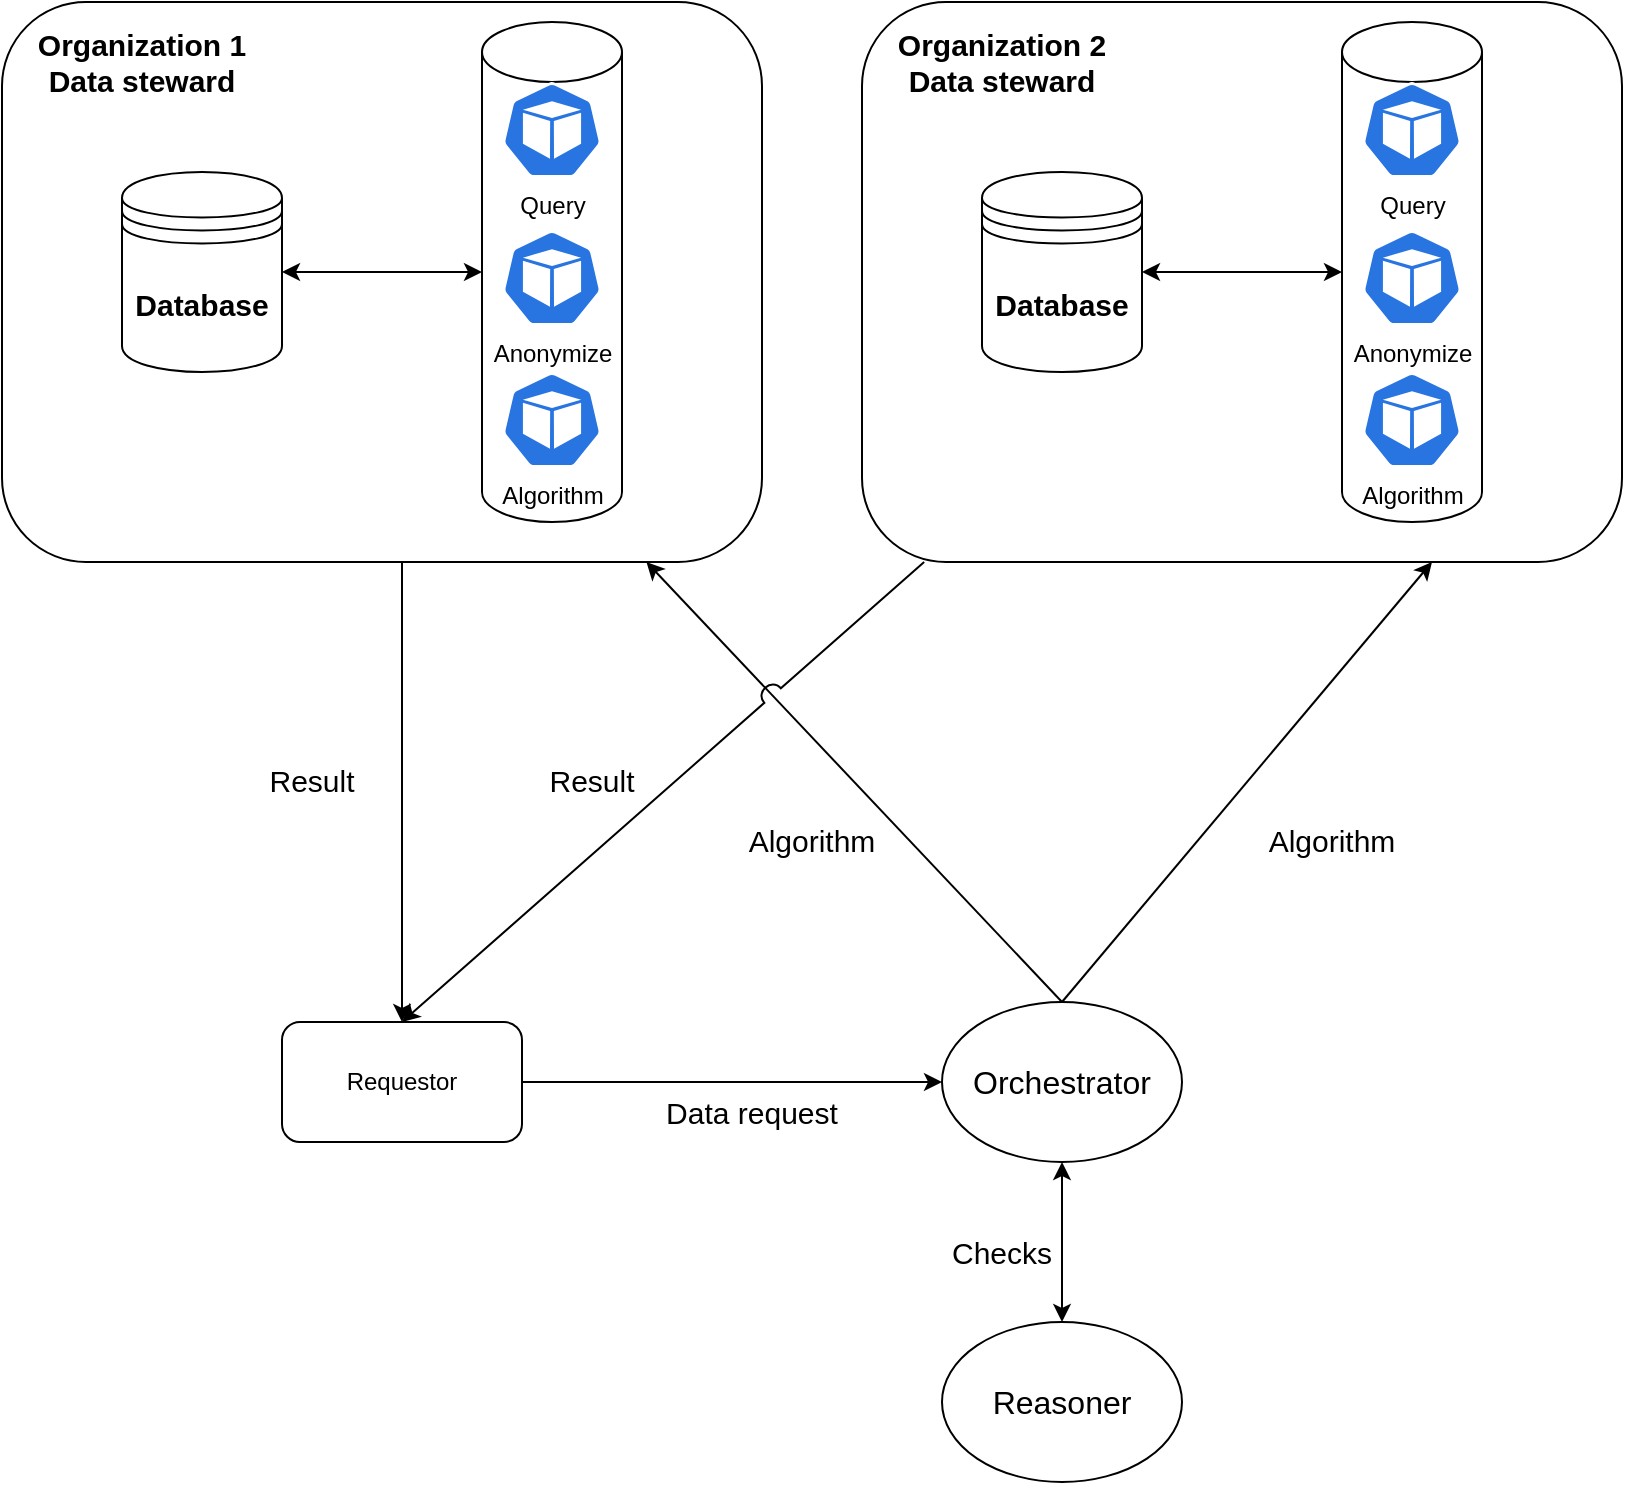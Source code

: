 <mxfile version="21.1.2" type="device">
  <diagram name="Page-1" id="IanU65lXr5YfgjGVrclR">
    <mxGraphModel dx="1818" dy="854" grid="1" gridSize="10" guides="1" tooltips="1" connect="1" arrows="1" fold="1" page="1" pageScale="1" pageWidth="1169" pageHeight="827" math="0" shadow="0">
      <root>
        <mxCell id="0" />
        <mxCell id="1" parent="0" />
        <mxCell id="ejBQTjxxGpx7nVnpFVH0-26" style="edgeStyle=orthogonalEdgeStyle;rounded=0;orthogonalLoop=1;jettySize=auto;html=1;" parent="1" source="ejBQTjxxGpx7nVnpFVH0-2" target="l7ehpIWS_LAEImh4VPKt-16" edge="1">
          <mxGeometry relative="1" as="geometry">
            <Array as="points">
              <mxPoint x="210" y="350" />
              <mxPoint x="210" y="350" />
            </Array>
          </mxGeometry>
        </mxCell>
        <mxCell id="ejBQTjxxGpx7nVnpFVH0-2" value="" style="rounded=1;whiteSpace=wrap;html=1;" parent="1" vertex="1">
          <mxGeometry x="10" y="10" width="380" height="280" as="geometry" />
        </mxCell>
        <mxCell id="ejBQTjxxGpx7nVnpFVH0-6" value="" style="shape=cylinder3;whiteSpace=wrap;html=1;boundedLbl=1;backgroundOutline=1;size=15;" parent="1" vertex="1">
          <mxGeometry x="250" y="20" width="70" height="250" as="geometry" />
        </mxCell>
        <mxCell id="ejBQTjxxGpx7nVnpFVH0-10" style="edgeStyle=orthogonalEdgeStyle;rounded=0;orthogonalLoop=1;jettySize=auto;html=1;entryX=0;entryY=0.5;entryDx=0;entryDy=0;" parent="1" source="l7ehpIWS_LAEImh4VPKt-16" target="ejBQTjxxGpx7nVnpFVH0-9" edge="1">
          <mxGeometry relative="1" as="geometry" />
        </mxCell>
        <mxCell id="l7ehpIWS_LAEImh4VPKt-16" value="Requestor" style="rounded=1;whiteSpace=wrap;html=1;" parent="1" vertex="1">
          <mxGeometry x="150" y="520" width="120" height="60" as="geometry" />
        </mxCell>
        <mxCell id="ejBQTjxxGpx7nVnpFVH0-3" value="&lt;b style=&quot;font-size: 15px;&quot;&gt;Organization 1&lt;br&gt;Data steward&lt;/b&gt;" style="text;html=1;strokeColor=none;fillColor=none;align=center;verticalAlign=middle;whiteSpace=wrap;rounded=0;" parent="1" vertex="1">
          <mxGeometry x="20" y="20" width="120" height="40" as="geometry" />
        </mxCell>
        <mxCell id="ejBQTjxxGpx7nVnpFVH0-4" value="Query" style="sketch=0;html=1;dashed=0;whitespace=wrap;fillColor=#2875E2;strokeColor=#ffffff;points=[[0.005,0.63,0],[0.1,0.2,0],[0.9,0.2,0],[0.5,0,0],[0.995,0.63,0],[0.72,0.99,0],[0.5,1,0],[0.28,0.99,0]];verticalLabelPosition=bottom;align=center;verticalAlign=top;shape=mxgraph.kubernetes.icon;prIcon=pod" parent="1" vertex="1">
          <mxGeometry x="260" y="50" width="50" height="48" as="geometry" />
        </mxCell>
        <mxCell id="ejBQTjxxGpx7nVnpFVH0-5" value="Anonymize" style="sketch=0;html=1;dashed=0;whitespace=wrap;fillColor=#2875E2;strokeColor=#ffffff;points=[[0.005,0.63,0],[0.1,0.2,0],[0.9,0.2,0],[0.5,0,0],[0.995,0.63,0],[0.72,0.99,0],[0.5,1,0],[0.28,0.99,0]];verticalLabelPosition=bottom;align=center;verticalAlign=top;shape=mxgraph.kubernetes.icon;prIcon=pod" parent="1" vertex="1">
          <mxGeometry x="260" y="124" width="50" height="48" as="geometry" />
        </mxCell>
        <mxCell id="ejBQTjxxGpx7nVnpFVH0-8" style="edgeStyle=orthogonalEdgeStyle;rounded=0;orthogonalLoop=1;jettySize=auto;html=1;startArrow=classic;startFill=1;" parent="1" source="ejBQTjxxGpx7nVnpFVH0-7" target="ejBQTjxxGpx7nVnpFVH0-6" edge="1">
          <mxGeometry relative="1" as="geometry" />
        </mxCell>
        <mxCell id="ejBQTjxxGpx7nVnpFVH0-7" value="&lt;font style=&quot;font-size: 15px;&quot;&gt;&lt;b&gt;Database&lt;/b&gt;&lt;/font&gt;" style="shape=datastore;whiteSpace=wrap;html=1;" parent="1" vertex="1">
          <mxGeometry x="70" y="95" width="80" height="100" as="geometry" />
        </mxCell>
        <mxCell id="ejBQTjxxGpx7nVnpFVH0-21" style="rounded=0;orthogonalLoop=1;jettySize=auto;html=1;exitX=0.5;exitY=0;exitDx=0;exitDy=0;" parent="1" source="ejBQTjxxGpx7nVnpFVH0-9" target="ejBQTjxxGpx7nVnpFVH0-2" edge="1">
          <mxGeometry relative="1" as="geometry" />
        </mxCell>
        <mxCell id="ejBQTjxxGpx7nVnpFVH0-22" style="rounded=0;orthogonalLoop=1;jettySize=auto;html=1;entryX=0.75;entryY=1;entryDx=0;entryDy=0;exitX=0.5;exitY=0;exitDx=0;exitDy=0;" parent="1" source="ejBQTjxxGpx7nVnpFVH0-9" target="ejBQTjxxGpx7nVnpFVH0-14" edge="1">
          <mxGeometry relative="1" as="geometry" />
        </mxCell>
        <mxCell id="ejBQTjxxGpx7nVnpFVH0-28" style="edgeStyle=orthogonalEdgeStyle;rounded=0;orthogonalLoop=1;jettySize=auto;html=1;startArrow=classic;startFill=1;" parent="1" source="ejBQTjxxGpx7nVnpFVH0-9" target="ejBQTjxxGpx7nVnpFVH0-27" edge="1">
          <mxGeometry relative="1" as="geometry" />
        </mxCell>
        <mxCell id="ejBQTjxxGpx7nVnpFVH0-9" value="&lt;font style=&quot;font-size: 16px;&quot;&gt;Orchestrator&lt;/font&gt;" style="ellipse;whiteSpace=wrap;html=1;" parent="1" vertex="1">
          <mxGeometry x="480" y="510" width="120" height="80" as="geometry" />
        </mxCell>
        <mxCell id="ejBQTjxxGpx7nVnpFVH0-12" value="&lt;font style=&quot;font-size: 15px;&quot;&gt;Data request&lt;/font&gt;" style="text;html=1;strokeColor=none;fillColor=none;align=center;verticalAlign=middle;whiteSpace=wrap;rounded=0;" parent="1" vertex="1">
          <mxGeometry x="330" y="550" width="110" height="30" as="geometry" />
        </mxCell>
        <mxCell id="ejBQTjxxGpx7nVnpFVH0-25" style="rounded=0;orthogonalLoop=1;jettySize=auto;html=1;jumpStyle=arc;jumpSize=11;entryX=0.5;entryY=0;entryDx=0;entryDy=0;" parent="1" source="ejBQTjxxGpx7nVnpFVH0-14" target="l7ehpIWS_LAEImh4VPKt-16" edge="1">
          <mxGeometry relative="1" as="geometry" />
        </mxCell>
        <mxCell id="ejBQTjxxGpx7nVnpFVH0-14" value="" style="rounded=1;whiteSpace=wrap;html=1;" parent="1" vertex="1">
          <mxGeometry x="440" y="10" width="380" height="280" as="geometry" />
        </mxCell>
        <mxCell id="ejBQTjxxGpx7nVnpFVH0-16" value="&lt;b style=&quot;font-size: 15px;&quot;&gt;Organization 2&lt;br&gt;Data steward&lt;/b&gt;" style="text;html=1;strokeColor=none;fillColor=none;align=center;verticalAlign=middle;whiteSpace=wrap;rounded=0;" parent="1" vertex="1">
          <mxGeometry x="450" y="20" width="120" height="40" as="geometry" />
        </mxCell>
        <mxCell id="ejBQTjxxGpx7nVnpFVH0-19" style="edgeStyle=orthogonalEdgeStyle;rounded=0;orthogonalLoop=1;jettySize=auto;html=1;startArrow=classic;startFill=1;" parent="1" source="ejBQTjxxGpx7nVnpFVH0-20" edge="1">
          <mxGeometry relative="1" as="geometry">
            <mxPoint x="680" y="145.0" as="targetPoint" />
          </mxGeometry>
        </mxCell>
        <mxCell id="ejBQTjxxGpx7nVnpFVH0-20" value="&lt;font style=&quot;font-size: 15px;&quot;&gt;&lt;b&gt;Database&lt;/b&gt;&lt;/font&gt;" style="shape=datastore;whiteSpace=wrap;html=1;" parent="1" vertex="1">
          <mxGeometry x="500" y="95" width="80" height="100" as="geometry" />
        </mxCell>
        <mxCell id="ejBQTjxxGpx7nVnpFVH0-23" value="&lt;font style=&quot;font-size: 15px;&quot;&gt;Algorithm&lt;/font&gt;" style="text;html=1;strokeColor=none;fillColor=none;align=center;verticalAlign=middle;whiteSpace=wrap;rounded=0;" parent="1" vertex="1">
          <mxGeometry x="620" y="414" width="110" height="30" as="geometry" />
        </mxCell>
        <mxCell id="ejBQTjxxGpx7nVnpFVH0-24" value="&lt;font style=&quot;font-size: 15px;&quot;&gt;Algorithm&lt;/font&gt;" style="text;html=1;strokeColor=none;fillColor=none;align=center;verticalAlign=middle;whiteSpace=wrap;rounded=0;" parent="1" vertex="1">
          <mxGeometry x="360" y="414" width="110" height="30" as="geometry" />
        </mxCell>
        <mxCell id="ejBQTjxxGpx7nVnpFVH0-27" value="&lt;font style=&quot;font-size: 16px;&quot;&gt;Reasoner&lt;/font&gt;" style="ellipse;whiteSpace=wrap;html=1;" parent="1" vertex="1">
          <mxGeometry x="480" y="670" width="120" height="80" as="geometry" />
        </mxCell>
        <mxCell id="ejBQTjxxGpx7nVnpFVH0-30" value="&lt;font style=&quot;font-size: 15px;&quot;&gt;Checks&lt;/font&gt;" style="text;html=1;strokeColor=none;fillColor=none;align=center;verticalAlign=middle;whiteSpace=wrap;rounded=0;" parent="1" vertex="1">
          <mxGeometry x="455" y="620" width="110" height="30" as="geometry" />
        </mxCell>
        <mxCell id="ejBQTjxxGpx7nVnpFVH0-31" value="&lt;font style=&quot;font-size: 15px;&quot;&gt;Result&lt;/font&gt;" style="text;html=1;strokeColor=none;fillColor=none;align=center;verticalAlign=middle;whiteSpace=wrap;rounded=0;" parent="1" vertex="1">
          <mxGeometry x="110" y="384" width="110" height="30" as="geometry" />
        </mxCell>
        <mxCell id="ejBQTjxxGpx7nVnpFVH0-32" value="&lt;font style=&quot;font-size: 15px;&quot;&gt;Result&lt;/font&gt;" style="text;html=1;strokeColor=none;fillColor=none;align=center;verticalAlign=middle;whiteSpace=wrap;rounded=0;" parent="1" vertex="1">
          <mxGeometry x="250" y="384" width="110" height="30" as="geometry" />
        </mxCell>
        <mxCell id="GjTkm0lRFZT-os-REsQP-1" value="Algorithm" style="sketch=0;html=1;dashed=0;whitespace=wrap;fillColor=#2875E2;strokeColor=#ffffff;points=[[0.005,0.63,0],[0.1,0.2,0],[0.9,0.2,0],[0.5,0,0],[0.995,0.63,0],[0.72,0.99,0],[0.5,1,0],[0.28,0.99,0]];verticalLabelPosition=bottom;align=center;verticalAlign=top;shape=mxgraph.kubernetes.icon;prIcon=pod" parent="1" vertex="1">
          <mxGeometry x="260" y="195" width="50" height="48" as="geometry" />
        </mxCell>
        <mxCell id="GjTkm0lRFZT-os-REsQP-2" value="" style="shape=cylinder3;whiteSpace=wrap;html=1;boundedLbl=1;backgroundOutline=1;size=15;" parent="1" vertex="1">
          <mxGeometry x="680" y="20" width="70" height="250" as="geometry" />
        </mxCell>
        <mxCell id="GjTkm0lRFZT-os-REsQP-3" value="Query" style="sketch=0;html=1;dashed=0;whitespace=wrap;fillColor=#2875E2;strokeColor=#ffffff;points=[[0.005,0.63,0],[0.1,0.2,0],[0.9,0.2,0],[0.5,0,0],[0.995,0.63,0],[0.72,0.99,0],[0.5,1,0],[0.28,0.99,0]];verticalLabelPosition=bottom;align=center;verticalAlign=top;shape=mxgraph.kubernetes.icon;prIcon=pod" parent="1" vertex="1">
          <mxGeometry x="690" y="50" width="50" height="48" as="geometry" />
        </mxCell>
        <mxCell id="GjTkm0lRFZT-os-REsQP-4" value="Anonymize" style="sketch=0;html=1;dashed=0;whitespace=wrap;fillColor=#2875E2;strokeColor=#ffffff;points=[[0.005,0.63,0],[0.1,0.2,0],[0.9,0.2,0],[0.5,0,0],[0.995,0.63,0],[0.72,0.99,0],[0.5,1,0],[0.28,0.99,0]];verticalLabelPosition=bottom;align=center;verticalAlign=top;shape=mxgraph.kubernetes.icon;prIcon=pod" parent="1" vertex="1">
          <mxGeometry x="690" y="124" width="50" height="48" as="geometry" />
        </mxCell>
        <mxCell id="GjTkm0lRFZT-os-REsQP-5" value="Algorithm" style="sketch=0;html=1;dashed=0;whitespace=wrap;fillColor=#2875E2;strokeColor=#ffffff;points=[[0.005,0.63,0],[0.1,0.2,0],[0.9,0.2,0],[0.5,0,0],[0.995,0.63,0],[0.72,0.99,0],[0.5,1,0],[0.28,0.99,0]];verticalLabelPosition=bottom;align=center;verticalAlign=top;shape=mxgraph.kubernetes.icon;prIcon=pod" parent="1" vertex="1">
          <mxGeometry x="690" y="195" width="50" height="48" as="geometry" />
        </mxCell>
      </root>
    </mxGraphModel>
  </diagram>
</mxfile>
